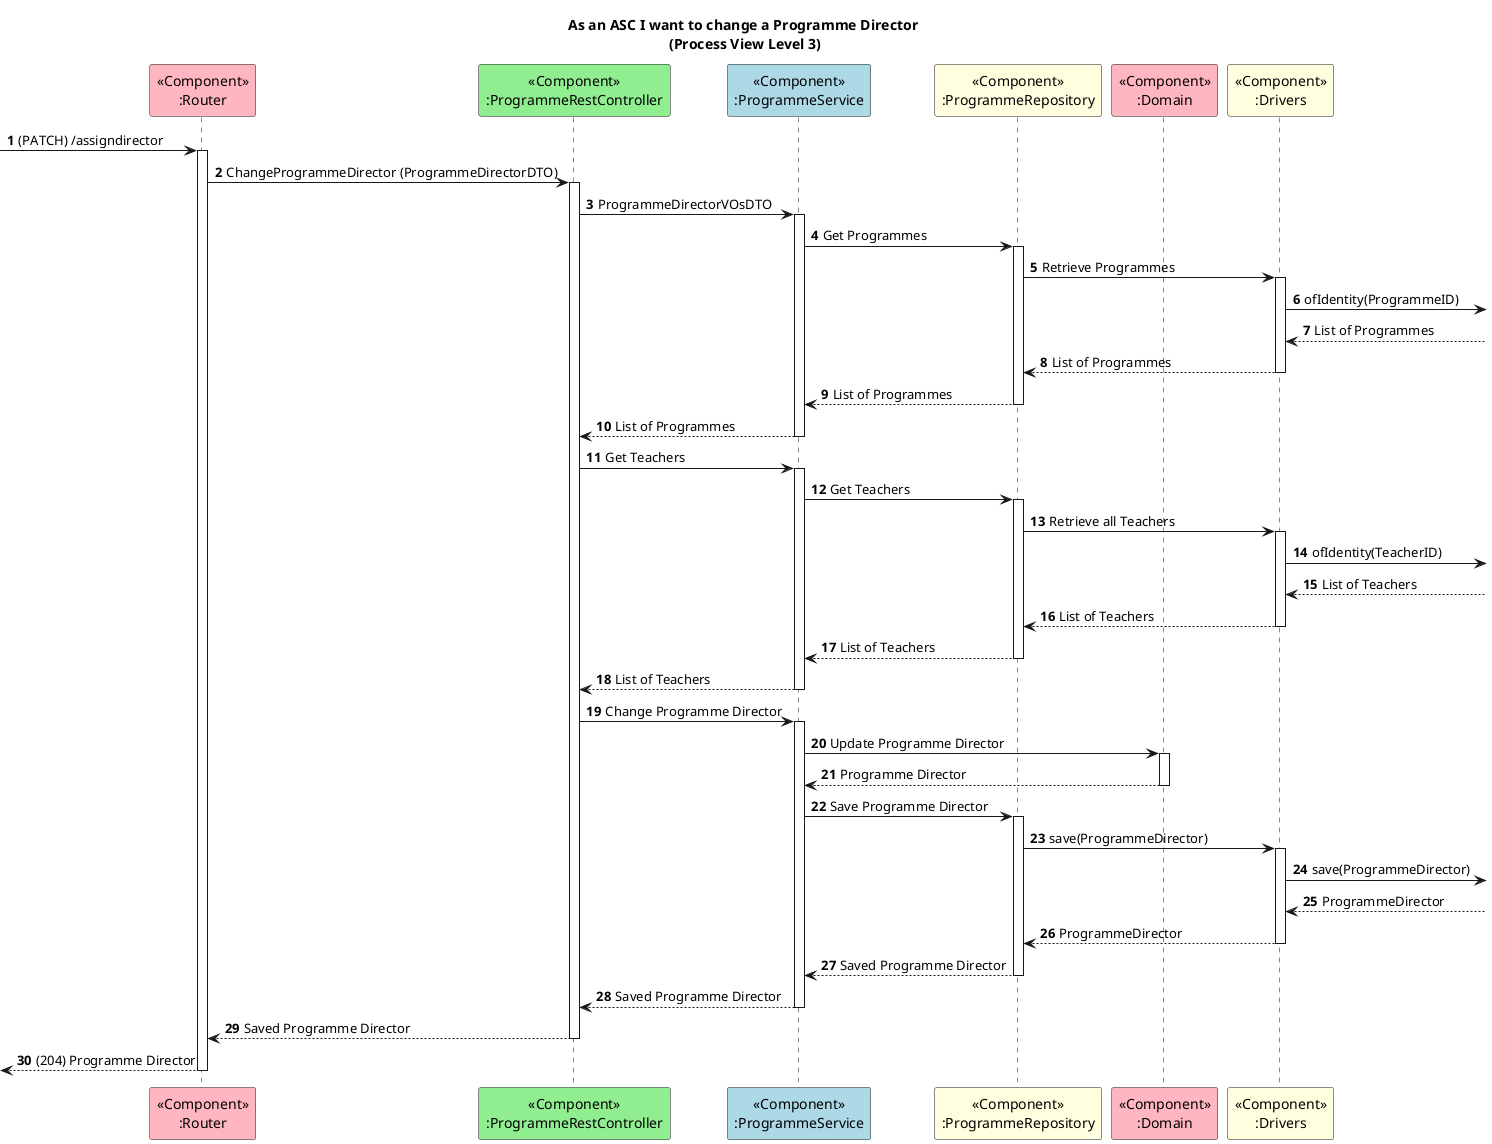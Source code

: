 @startuml

autonumber

title As an ASC I want to change a Programme Director\n (Process View Level 3)


participant "<<Component>>\n:Router" as RT #lightpink
participant "<<Component>>\n:ProgrammeRestController" as C #lightgreen
participant "<<Component>>\n:ProgrammeService" as S #lightblue
participant "<<Component>>\n:ProgrammeRepository" as R #lightyellow
participant "<<Component>>\n:Domain"  as D #lightpink
participant "<<Component>>\n:Drivers" as Drivers #lightyellow




-> RT ++: (PATCH) /assigndirector

RT -> C ++: ChangeProgrammeDirector (ProgrammeDirectorDTO)
C -> S ++: ProgrammeDirectorVOsDTO
S -> R ++: Get Programmes
R -> Drivers ++: Retrieve Programmes
Drivers -> : ofIdentity(ProgrammeID)
Drivers <-- : List of Programmes
Drivers --> R --: List of Programmes
R --> S --: List of Programmes
S --> C --: List of Programmes

C -> S ++: Get Teachers
S -> R ++: Get Teachers
R -> Drivers ++: Retrieve all Teachers
Drivers -> : ofIdentity(TeacherID)
Drivers <-- : List of Teachers
Drivers --> R --: List of Teachers
R --> S --: List of Teachers
S --> C --: List of Teachers

C -> S ++: Change Programme Director

S -> D ++: Update Programme Director
D --> S --: Programme Director

S -> R ++: Save Programme Director
R -> Drivers ++: save(ProgrammeDirector)
Drivers -> : save(ProgrammeDirector)
Drivers <-- : ProgrammeDirector
Drivers --> R --: ProgrammeDirector
R --> S --: Saved Programme Director

S --> C --: Saved Programme Director
C --> RT --: Saved Programme Director
<-- RT --: (204) Programme Director


@enduml